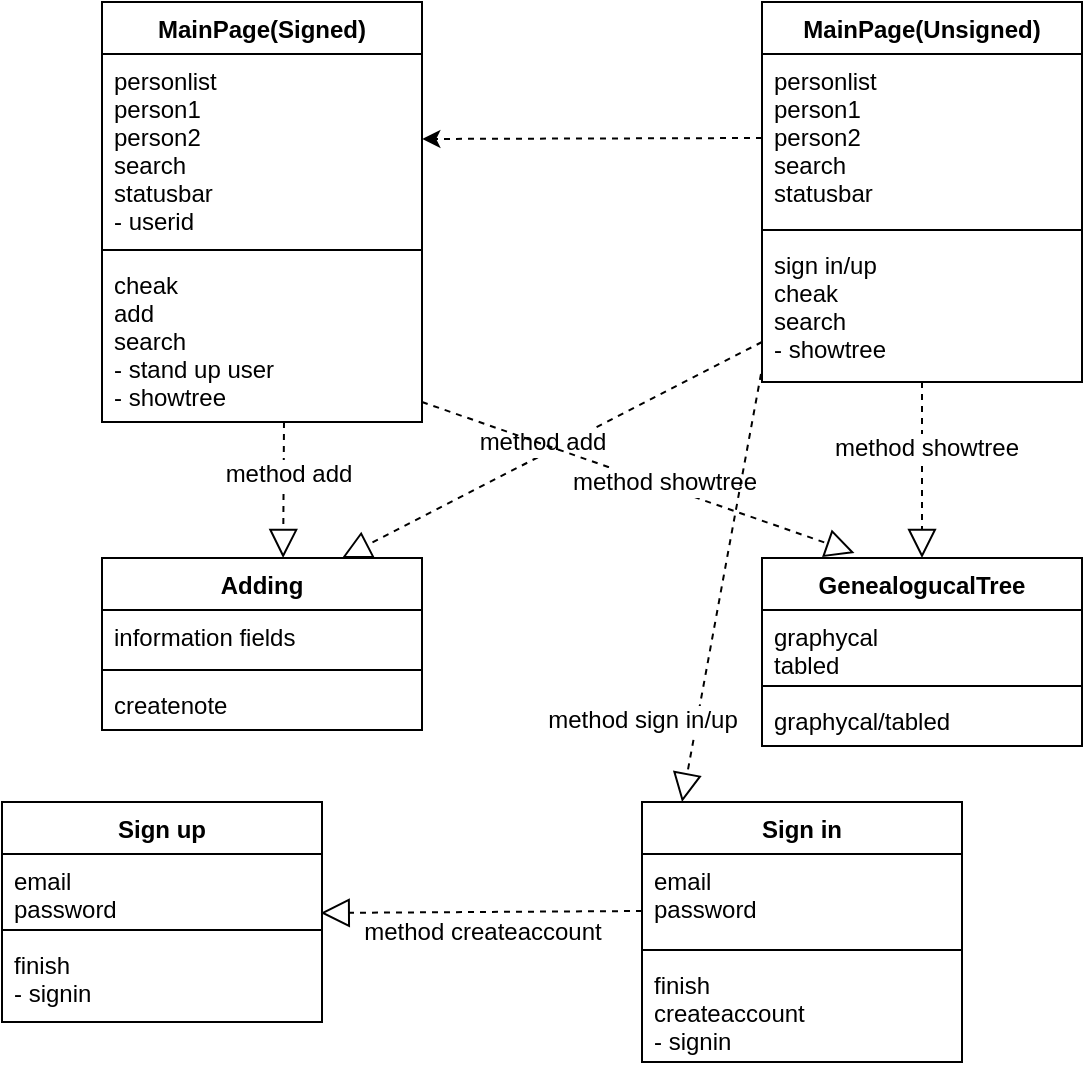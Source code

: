 <mxfile version="12.2.6" type="device" pages="1"><diagram id="F6B8UtYUXg6GTWpHIXlT" name="Page-1"><mxGraphModel dx="1408" dy="868" grid="1" gridSize="10" guides="1" tooltips="1" connect="1" arrows="1" fold="1" page="1" pageScale="1" pageWidth="827" pageHeight="1169" math="0" shadow="0"><root><mxCell id="0"/><mxCell id="1" parent="0"/><mxCell id="rG5Uz1NAC0H2orUqLXCm-1" value="MainPage(Signed)" style="swimlane;fontStyle=1;align=center;verticalAlign=top;childLayout=stackLayout;horizontal=1;startSize=26;horizontalStack=0;resizeParent=1;resizeParentMax=0;resizeLast=0;collapsible=1;marginBottom=0;" vertex="1" parent="1"><mxGeometry x="110" y="120" width="160" height="210" as="geometry"/></mxCell><mxCell id="rG5Uz1NAC0H2orUqLXCm-2" value="personlist&#10;person1&#10;person2&#10;search&#10;statusbar&#10;- userid" style="text;strokeColor=none;fillColor=none;align=left;verticalAlign=top;spacingLeft=4;spacingRight=4;overflow=hidden;rotatable=0;points=[[0,0.5],[1,0.5]];portConstraint=eastwest;" vertex="1" parent="rG5Uz1NAC0H2orUqLXCm-1"><mxGeometry y="26" width="160" height="94" as="geometry"/></mxCell><mxCell id="rG5Uz1NAC0H2orUqLXCm-3" value="" style="line;strokeWidth=1;fillColor=none;align=left;verticalAlign=middle;spacingTop=-1;spacingLeft=3;spacingRight=3;rotatable=0;labelPosition=right;points=[];portConstraint=eastwest;" vertex="1" parent="rG5Uz1NAC0H2orUqLXCm-1"><mxGeometry y="120" width="160" height="8" as="geometry"/></mxCell><mxCell id="rG5Uz1NAC0H2orUqLXCm-4" value="cheak&#10;add&#10;search&#10;- stand up user&#10;- showtree" style="text;strokeColor=none;fillColor=none;align=left;verticalAlign=top;spacingLeft=4;spacingRight=4;overflow=hidden;rotatable=0;points=[[0,0.5],[1,0.5]];portConstraint=eastwest;" vertex="1" parent="rG5Uz1NAC0H2orUqLXCm-1"><mxGeometry y="128" width="160" height="82" as="geometry"/></mxCell><mxCell id="rG5Uz1NAC0H2orUqLXCm-5" value="MainPage(Unsigned)" style="swimlane;fontStyle=1;align=center;verticalAlign=top;childLayout=stackLayout;horizontal=1;startSize=26;horizontalStack=0;resizeParent=1;resizeParentMax=0;resizeLast=0;collapsible=1;marginBottom=0;" vertex="1" parent="1"><mxGeometry x="440" y="120" width="160" height="190" as="geometry"/></mxCell><mxCell id="rG5Uz1NAC0H2orUqLXCm-6" value="personlist&#10;person1&#10;person2&#10;search&#10;statusbar" style="text;strokeColor=none;fillColor=none;align=left;verticalAlign=top;spacingLeft=4;spacingRight=4;overflow=hidden;rotatable=0;points=[[0,0.5],[1,0.5]];portConstraint=eastwest;" vertex="1" parent="rG5Uz1NAC0H2orUqLXCm-5"><mxGeometry y="26" width="160" height="84" as="geometry"/></mxCell><mxCell id="rG5Uz1NAC0H2orUqLXCm-7" value="" style="line;strokeWidth=1;fillColor=none;align=left;verticalAlign=middle;spacingTop=-1;spacingLeft=3;spacingRight=3;rotatable=0;labelPosition=right;points=[];portConstraint=eastwest;" vertex="1" parent="rG5Uz1NAC0H2orUqLXCm-5"><mxGeometry y="110" width="160" height="8" as="geometry"/></mxCell><mxCell id="rG5Uz1NAC0H2orUqLXCm-8" value="sign in/up&#10;cheak&#10;search&#10;- showtree" style="text;strokeColor=none;fillColor=none;align=left;verticalAlign=top;spacingLeft=4;spacingRight=4;overflow=hidden;rotatable=0;points=[[0,0.5],[1,0.5]];portConstraint=eastwest;" vertex="1" parent="rG5Uz1NAC0H2orUqLXCm-5"><mxGeometry y="118" width="160" height="72" as="geometry"/></mxCell><mxCell id="rG5Uz1NAC0H2orUqLXCm-9" value="GenealogucalTree" style="swimlane;fontStyle=1;align=center;verticalAlign=top;childLayout=stackLayout;horizontal=1;startSize=26;horizontalStack=0;resizeParent=1;resizeParentMax=0;resizeLast=0;collapsible=1;marginBottom=0;" vertex="1" parent="1"><mxGeometry x="440" y="398" width="160" height="94" as="geometry"/></mxCell><mxCell id="rG5Uz1NAC0H2orUqLXCm-10" value="graphycal&#10;tabled" style="text;strokeColor=none;fillColor=none;align=left;verticalAlign=top;spacingLeft=4;spacingRight=4;overflow=hidden;rotatable=0;points=[[0,0.5],[1,0.5]];portConstraint=eastwest;" vertex="1" parent="rG5Uz1NAC0H2orUqLXCm-9"><mxGeometry y="26" width="160" height="34" as="geometry"/></mxCell><mxCell id="rG5Uz1NAC0H2orUqLXCm-11" value="" style="line;strokeWidth=1;fillColor=none;align=left;verticalAlign=middle;spacingTop=-1;spacingLeft=3;spacingRight=3;rotatable=0;labelPosition=right;points=[];portConstraint=eastwest;" vertex="1" parent="rG5Uz1NAC0H2orUqLXCm-9"><mxGeometry y="60" width="160" height="8" as="geometry"/></mxCell><mxCell id="rG5Uz1NAC0H2orUqLXCm-12" value="graphycal/tabled" style="text;strokeColor=none;fillColor=none;align=left;verticalAlign=top;spacingLeft=4;spacingRight=4;overflow=hidden;rotatable=0;points=[[0,0.5],[1,0.5]];portConstraint=eastwest;" vertex="1" parent="rG5Uz1NAC0H2orUqLXCm-9"><mxGeometry y="68" width="160" height="26" as="geometry"/></mxCell><mxCell id="rG5Uz1NAC0H2orUqLXCm-13" value="Sign up" style="swimlane;fontStyle=1;align=center;verticalAlign=top;childLayout=stackLayout;horizontal=1;startSize=26;horizontalStack=0;resizeParent=1;resizeParentMax=0;resizeLast=0;collapsible=1;marginBottom=0;" vertex="1" parent="1"><mxGeometry x="60" y="520" width="160" height="110" as="geometry"/></mxCell><mxCell id="rG5Uz1NAC0H2orUqLXCm-14" value="email&#10;password" style="text;strokeColor=none;fillColor=none;align=left;verticalAlign=top;spacingLeft=4;spacingRight=4;overflow=hidden;rotatable=0;points=[[0,0.5],[1,0.5]];portConstraint=eastwest;" vertex="1" parent="rG5Uz1NAC0H2orUqLXCm-13"><mxGeometry y="26" width="160" height="34" as="geometry"/></mxCell><mxCell id="rG5Uz1NAC0H2orUqLXCm-15" value="" style="line;strokeWidth=1;fillColor=none;align=left;verticalAlign=middle;spacingTop=-1;spacingLeft=3;spacingRight=3;rotatable=0;labelPosition=right;points=[];portConstraint=eastwest;" vertex="1" parent="rG5Uz1NAC0H2orUqLXCm-13"><mxGeometry y="60" width="160" height="8" as="geometry"/></mxCell><mxCell id="rG5Uz1NAC0H2orUqLXCm-16" value="finish&#10;- signin&#10;" style="text;strokeColor=none;fillColor=none;align=left;verticalAlign=top;spacingLeft=4;spacingRight=4;overflow=hidden;rotatable=0;points=[[0,0.5],[1,0.5]];portConstraint=eastwest;" vertex="1" parent="rG5Uz1NAC0H2orUqLXCm-13"><mxGeometry y="68" width="160" height="42" as="geometry"/></mxCell><mxCell id="rG5Uz1NAC0H2orUqLXCm-17" value="Adding" style="swimlane;fontStyle=1;align=center;verticalAlign=top;childLayout=stackLayout;horizontal=1;startSize=26;horizontalStack=0;resizeParent=1;resizeParentMax=0;resizeLast=0;collapsible=1;marginBottom=0;" vertex="1" parent="1"><mxGeometry x="110" y="398" width="160" height="86" as="geometry"/></mxCell><mxCell id="rG5Uz1NAC0H2orUqLXCm-18" value="information fields" style="text;strokeColor=none;fillColor=none;align=left;verticalAlign=top;spacingLeft=4;spacingRight=4;overflow=hidden;rotatable=0;points=[[0,0.5],[1,0.5]];portConstraint=eastwest;" vertex="1" parent="rG5Uz1NAC0H2orUqLXCm-17"><mxGeometry y="26" width="160" height="26" as="geometry"/></mxCell><mxCell id="rG5Uz1NAC0H2orUqLXCm-19" value="" style="line;strokeWidth=1;fillColor=none;align=left;verticalAlign=middle;spacingTop=-1;spacingLeft=3;spacingRight=3;rotatable=0;labelPosition=right;points=[];portConstraint=eastwest;" vertex="1" parent="rG5Uz1NAC0H2orUqLXCm-17"><mxGeometry y="52" width="160" height="8" as="geometry"/></mxCell><mxCell id="rG5Uz1NAC0H2orUqLXCm-20" value="createnote" style="text;strokeColor=none;fillColor=none;align=left;verticalAlign=top;spacingLeft=4;spacingRight=4;overflow=hidden;rotatable=0;points=[[0,0.5],[1,0.5]];portConstraint=eastwest;" vertex="1" parent="rG5Uz1NAC0H2orUqLXCm-17"><mxGeometry y="60" width="160" height="26" as="geometry"/></mxCell><mxCell id="rG5Uz1NAC0H2orUqLXCm-21" value="Sign in" style="swimlane;fontStyle=1;align=center;verticalAlign=top;childLayout=stackLayout;horizontal=1;startSize=26;horizontalStack=0;resizeParent=1;resizeParentMax=0;resizeLast=0;collapsible=1;marginBottom=0;" vertex="1" parent="1"><mxGeometry x="380" y="520" width="160" height="130" as="geometry"/></mxCell><mxCell id="rG5Uz1NAC0H2orUqLXCm-22" value="email&#10;password" style="text;strokeColor=none;fillColor=none;align=left;verticalAlign=top;spacingLeft=4;spacingRight=4;overflow=hidden;rotatable=0;points=[[0,0.5],[1,0.5]];portConstraint=eastwest;" vertex="1" parent="rG5Uz1NAC0H2orUqLXCm-21"><mxGeometry y="26" width="160" height="44" as="geometry"/></mxCell><mxCell id="rG5Uz1NAC0H2orUqLXCm-23" value="" style="line;strokeWidth=1;fillColor=none;align=left;verticalAlign=middle;spacingTop=-1;spacingLeft=3;spacingRight=3;rotatable=0;labelPosition=right;points=[];portConstraint=eastwest;" vertex="1" parent="rG5Uz1NAC0H2orUqLXCm-21"><mxGeometry y="70" width="160" height="8" as="geometry"/></mxCell><mxCell id="rG5Uz1NAC0H2orUqLXCm-24" value="finish&#10;createaccount&#10;- signin" style="text;strokeColor=none;fillColor=none;align=left;verticalAlign=top;spacingLeft=4;spacingRight=4;overflow=hidden;rotatable=0;points=[[0,0.5],[1,0.5]];portConstraint=eastwest;" vertex="1" parent="rG5Uz1NAC0H2orUqLXCm-21"><mxGeometry y="78" width="160" height="52" as="geometry"/></mxCell><mxCell id="rG5Uz1NAC0H2orUqLXCm-26" value="" style="endArrow=classic;html=1;dashed=1;exitX=0;exitY=0.5;exitDx=0;exitDy=0;entryX=1.001;entryY=0.452;entryDx=0;entryDy=0;entryPerimeter=0;" edge="1" parent="1" source="rG5Uz1NAC0H2orUqLXCm-6" target="rG5Uz1NAC0H2orUqLXCm-2"><mxGeometry width="50" height="50" relative="1" as="geometry"><mxPoint x="330" y="170" as="sourcePoint"/><mxPoint x="280" y="230" as="targetPoint"/></mxGeometry></mxCell><mxCell id="rG5Uz1NAC0H2orUqLXCm-27" value="" style="endArrow=block;dashed=1;endFill=0;endSize=12;html=1;entryX=0.566;entryY=0;entryDx=0;entryDy=0;entryPerimeter=0;" edge="1" parent="1" target="rG5Uz1NAC0H2orUqLXCm-17"><mxGeometry width="160" relative="1" as="geometry"><mxPoint x="201" y="330" as="sourcePoint"/><mxPoint x="200.5" y="370" as="targetPoint"/></mxGeometry></mxCell><mxCell id="rG5Uz1NAC0H2orUqLXCm-31" value="method add" style="text;html=1;resizable=0;points=[];align=center;verticalAlign=middle;labelBackgroundColor=#ffffff;" vertex="1" connectable="0" parent="rG5Uz1NAC0H2orUqLXCm-27"><mxGeometry x="-0.257" y="2" relative="1" as="geometry"><mxPoint as="offset"/></mxGeometry></mxCell><mxCell id="rG5Uz1NAC0H2orUqLXCm-30" value="" style="endArrow=block;dashed=1;endFill=0;endSize=12;html=1;entryX=0.75;entryY=0;entryDx=0;entryDy=0;" edge="1" parent="1" target="rG5Uz1NAC0H2orUqLXCm-17"><mxGeometry width="160" relative="1" as="geometry"><mxPoint x="440" y="290" as="sourcePoint"/><mxPoint x="440.5" y="360" as="targetPoint"/></mxGeometry></mxCell><mxCell id="rG5Uz1NAC0H2orUqLXCm-32" value="method add" style="text;html=1;resizable=0;points=[];align=center;verticalAlign=middle;labelBackgroundColor=#ffffff;" vertex="1" connectable="0" parent="1"><mxGeometry x="330.206" y="340.09" as="geometry"><mxPoint as="offset"/></mxGeometry></mxCell><mxCell id="rG5Uz1NAC0H2orUqLXCm-33" value="" style="endArrow=block;dashed=1;endFill=0;endSize=12;html=1;entryX=0.5;entryY=0;entryDx=0;entryDy=0;" edge="1" parent="1" target="rG5Uz1NAC0H2orUqLXCm-9"><mxGeometry width="160" relative="1" as="geometry"><mxPoint x="520" y="310" as="sourcePoint"/><mxPoint x="520.06" y="368.0" as="targetPoint"/></mxGeometry></mxCell><mxCell id="rG5Uz1NAC0H2orUqLXCm-34" value="method showtree" style="text;html=1;resizable=0;points=[];align=center;verticalAlign=middle;labelBackgroundColor=#ffffff;" vertex="1" connectable="0" parent="rG5Uz1NAC0H2orUqLXCm-33"><mxGeometry x="-0.257" y="2" relative="1" as="geometry"><mxPoint as="offset"/></mxGeometry></mxCell><mxCell id="rG5Uz1NAC0H2orUqLXCm-35" value="" style="endArrow=block;dashed=1;endFill=0;endSize=12;html=1;entryX=0.289;entryY=-0.027;entryDx=0;entryDy=0;entryPerimeter=0;" edge="1" parent="1" target="rG5Uz1NAC0H2orUqLXCm-9"><mxGeometry width="160" relative="1" as="geometry"><mxPoint x="270" y="320" as="sourcePoint"/><mxPoint x="269.56" y="398.0" as="targetPoint"/></mxGeometry></mxCell><mxCell id="rG5Uz1NAC0H2orUqLXCm-36" value="method showtree" style="text;html=1;resizable=0;points=[];align=center;verticalAlign=middle;labelBackgroundColor=#ffffff;" vertex="1" connectable="0" parent="rG5Uz1NAC0H2orUqLXCm-35"><mxGeometry x="-0.257" y="2" relative="1" as="geometry"><mxPoint x="39.5" y="14" as="offset"/></mxGeometry></mxCell><mxCell id="rG5Uz1NAC0H2orUqLXCm-37" value="" style="endArrow=block;dashed=1;endFill=0;endSize=12;html=1;" edge="1" parent="1"><mxGeometry width="160" relative="1" as="geometry"><mxPoint x="439.5" y="306" as="sourcePoint"/><mxPoint x="400" y="520" as="targetPoint"/></mxGeometry></mxCell><mxCell id="rG5Uz1NAC0H2orUqLXCm-38" value="method sign in/up" style="text;html=1;resizable=0;points=[];align=center;verticalAlign=middle;labelBackgroundColor=#ffffff;" vertex="1" connectable="0" parent="rG5Uz1NAC0H2orUqLXCm-37"><mxGeometry x="-0.257" y="2" relative="1" as="geometry"><mxPoint x="-47" y="93" as="offset"/></mxGeometry></mxCell><mxCell id="rG5Uz1NAC0H2orUqLXCm-39" value="" style="endArrow=block;dashed=1;endFill=0;endSize=12;html=1;entryX=0.996;entryY=0.867;entryDx=0;entryDy=0;entryPerimeter=0;" edge="1" parent="1" target="rG5Uz1NAC0H2orUqLXCm-14"><mxGeometry width="160" relative="1" as="geometry"><mxPoint x="380" y="574.5" as="sourcePoint"/><mxPoint x="290" y="574.5" as="targetPoint"/></mxGeometry></mxCell><mxCell id="rG5Uz1NAC0H2orUqLXCm-40" value="method createaccount" style="text;html=1;resizable=0;points=[];align=center;verticalAlign=middle;labelBackgroundColor=#ffffff;" vertex="1" connectable="0" parent="rG5Uz1NAC0H2orUqLXCm-39"><mxGeometry x="-0.257" y="2" relative="1" as="geometry"><mxPoint x="-20.5" y="7.5" as="offset"/></mxGeometry></mxCell></root></mxGraphModel></diagram></mxfile>